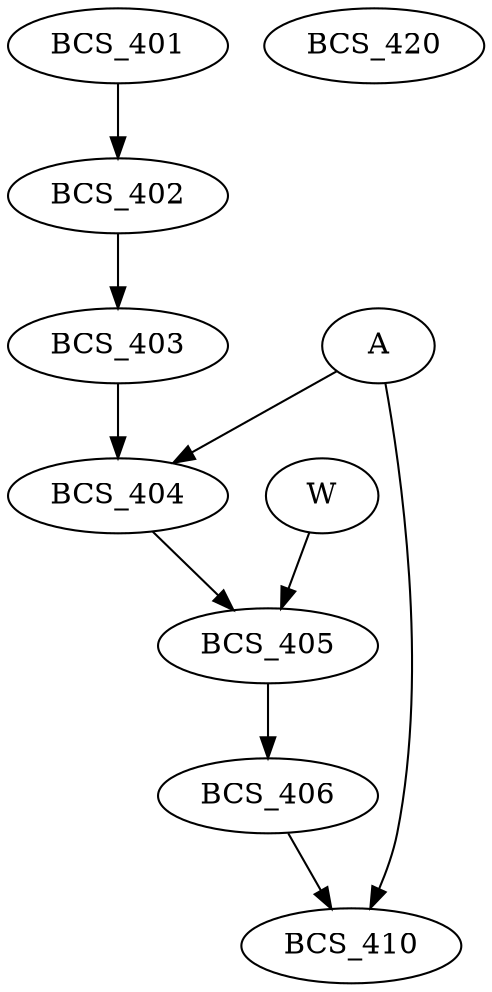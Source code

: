 digraph G {
    BCS_401;
    edge [color=black];
    BCS_401 -> BCS_402;
    edge [color=black];
    BCS_402 -> BCS_403;
    edge [color=black];
    BCS_403 -> BCS_404;
    A -> BCS_404;
    edge [color=black];
    BCS_404 -> BCS_405;
    W -> BCS_405;
    edge [color=black];
    BCS_405 -> BCS_406;
    edge [color=black];
    BCS_406 -> BCS_410;
    A -> BCS_410;
    BCS_420;
}
